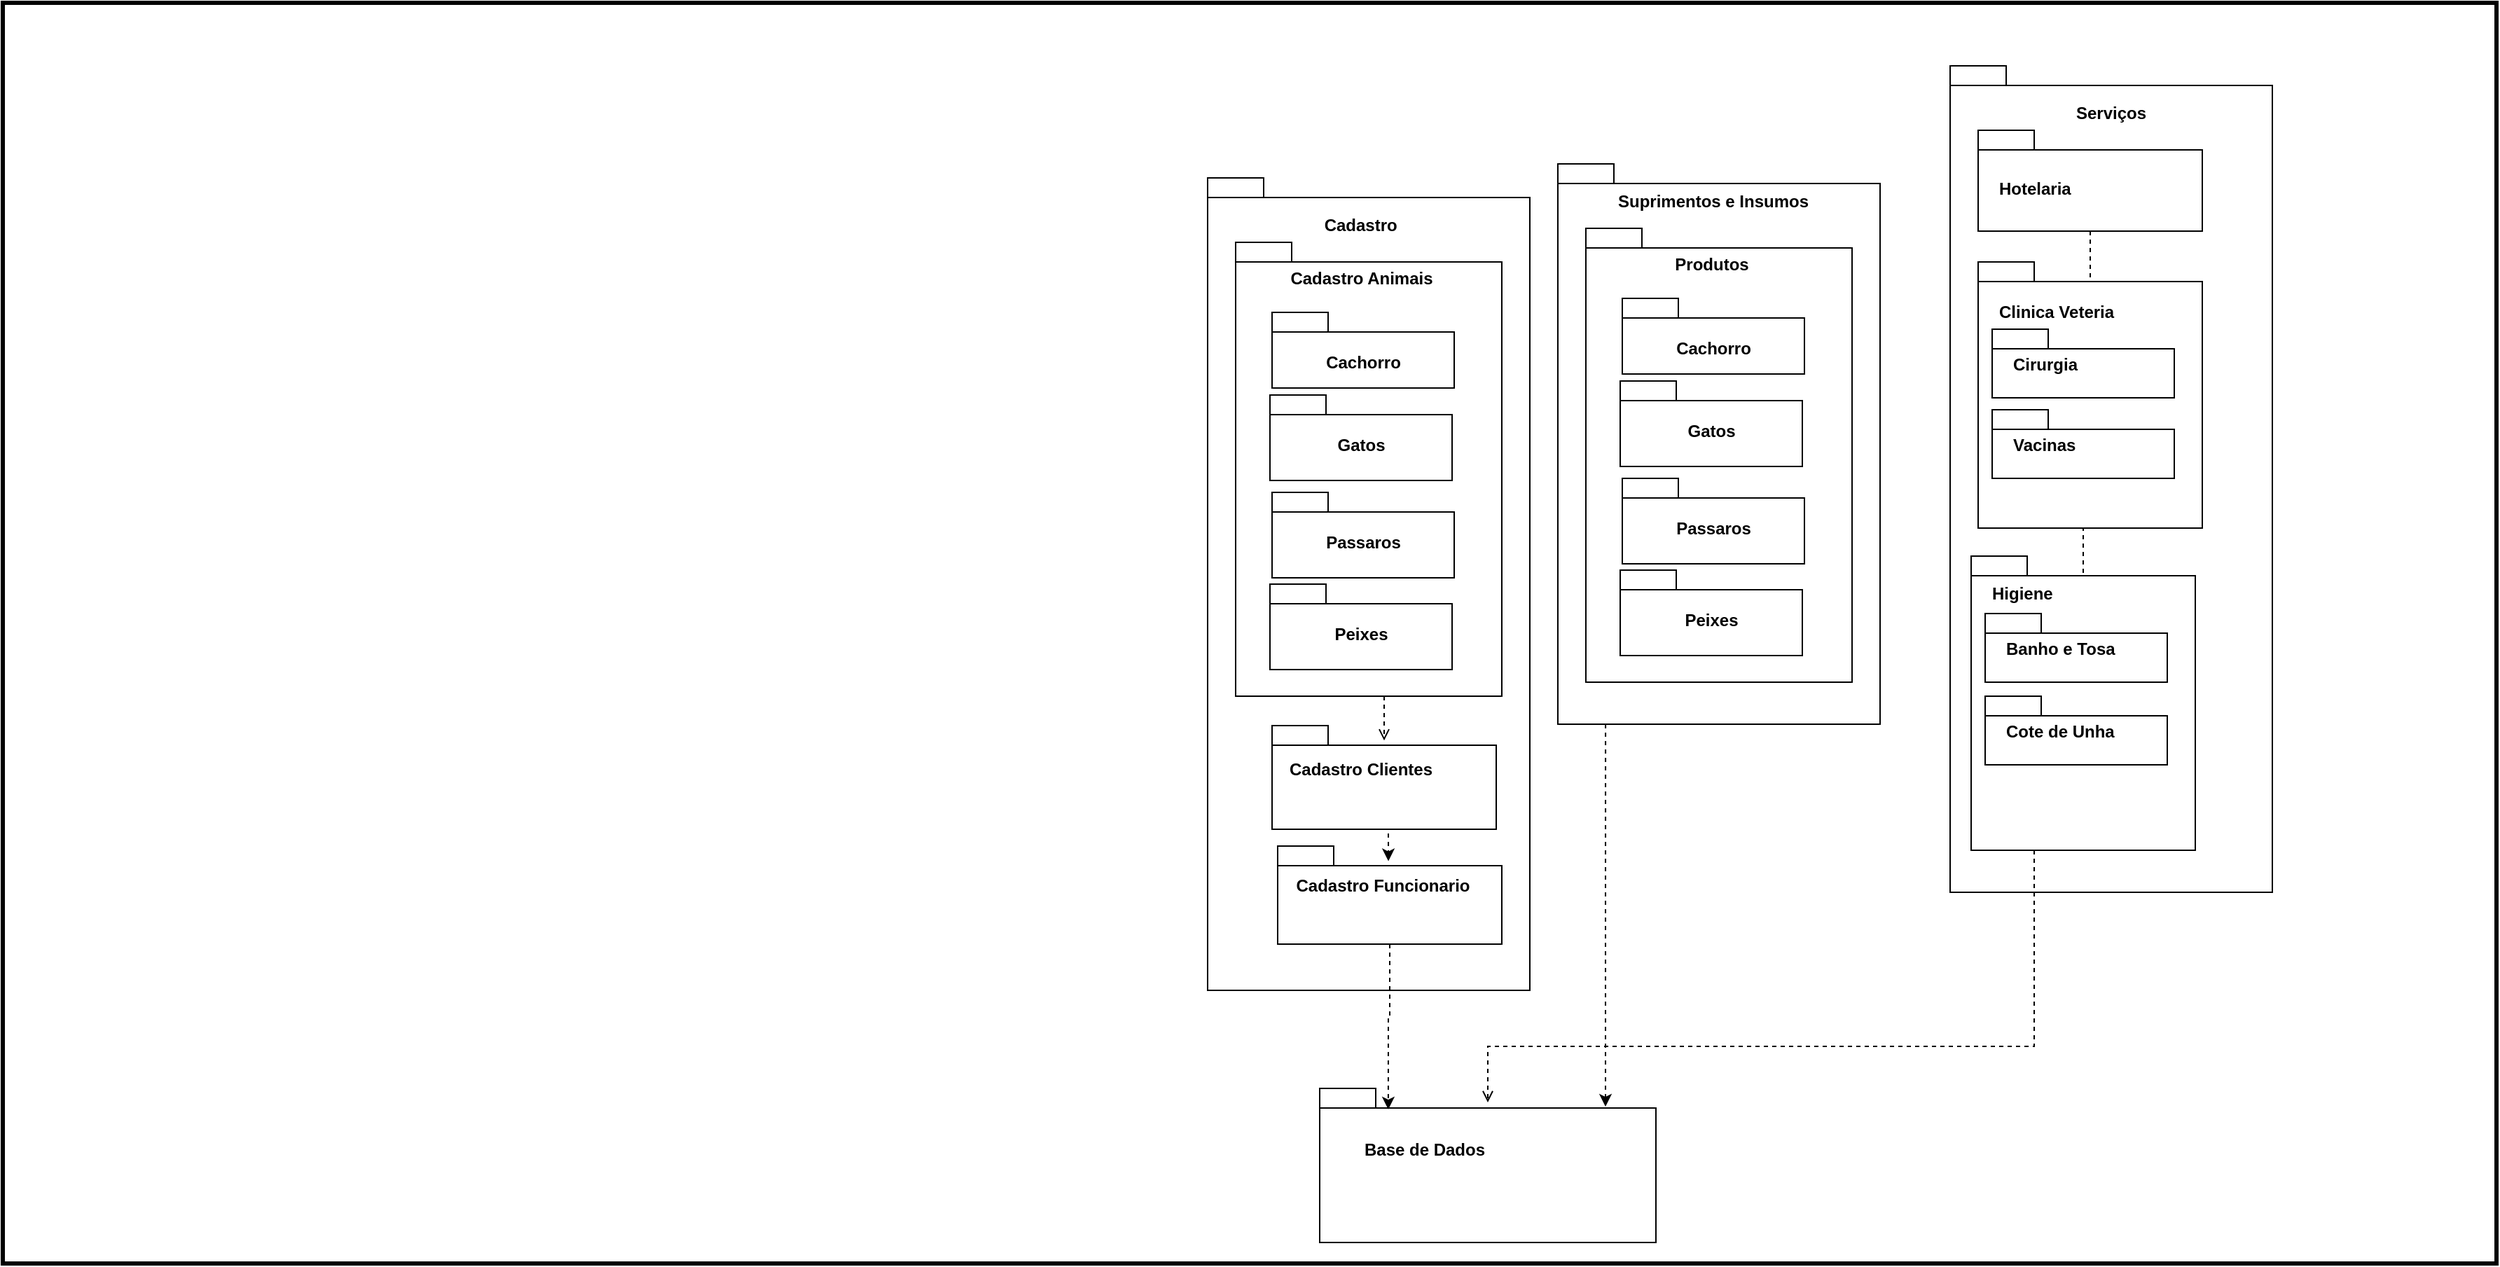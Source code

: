 <mxfile version="15.0.3" type="github">
  <diagram id="p-M0TFqTiAjjZX5P43tF" name="Page-1">
    <mxGraphModel dx="2130" dy="2352" grid="1" gridSize="10" guides="1" tooltips="1" connect="1" arrows="1" fold="1" page="1" pageScale="1" pageWidth="827" pageHeight="1169" math="0" shadow="0">
      <root>
        <mxCell id="0" />
        <mxCell id="1" parent="0" />
        <mxCell id="KR0o5djqukRBfuE_Jona-41" value="" style="rounded=0;whiteSpace=wrap;html=1;strokeWidth=3;" vertex="1" parent="1">
          <mxGeometry x="-760" y="-5" width="1780" height="900" as="geometry" />
        </mxCell>
        <mxCell id="KR0o5djqukRBfuE_Jona-1" value="" style="shape=folder;fontStyle=1;spacingTop=10;tabWidth=40;tabHeight=14;tabPosition=left;html=1;" vertex="1" parent="1">
          <mxGeometry x="100" y="120" width="230" height="580" as="geometry" />
        </mxCell>
        <mxCell id="KR0o5djqukRBfuE_Jona-2" style="edgeStyle=orthogonalEdgeStyle;rounded=0;orthogonalLoop=1;jettySize=auto;html=1;entryX=0.5;entryY=0.144;entryDx=0;entryDy=0;entryPerimeter=0;dashed=1;endArrow=open;endFill=0;" edge="1" parent="1" source="KR0o5djqukRBfuE_Jona-3" target="KR0o5djqukRBfuE_Jona-7">
          <mxGeometry relative="1" as="geometry">
            <Array as="points">
              <mxPoint x="226" y="500" />
              <mxPoint x="226" y="500" />
            </Array>
          </mxGeometry>
        </mxCell>
        <mxCell id="KR0o5djqukRBfuE_Jona-3" value="" style="shape=folder;fontStyle=1;spacingTop=10;tabWidth=40;tabHeight=14;tabPosition=left;html=1;" vertex="1" parent="1">
          <mxGeometry x="120" y="166" width="190" height="324" as="geometry" />
        </mxCell>
        <mxCell id="KR0o5djqukRBfuE_Jona-4" value="Cadastro " style="text;align=center;fontStyle=1;verticalAlign=middle;spacingLeft=3;spacingRight=3;strokeColor=none;rotatable=0;points=[[0,0.5],[1,0.5]];portConstraint=eastwest;strokeWidth=3;perimeterSpacing=4;" vertex="1" parent="1">
          <mxGeometry x="171" y="140" width="80" height="26" as="geometry" />
        </mxCell>
        <mxCell id="KR0o5djqukRBfuE_Jona-5" value="Cadastro Animais" style="text;align=center;fontStyle=1;verticalAlign=middle;spacingLeft=3;spacingRight=3;strokeColor=none;rotatable=0;points=[[0,0.5],[1,0.5]];portConstraint=eastwest;" vertex="1" parent="1">
          <mxGeometry x="160" y="178" width="100" height="26" as="geometry" />
        </mxCell>
        <mxCell id="KR0o5djqukRBfuE_Jona-44" style="edgeStyle=orthogonalEdgeStyle;rounded=0;orthogonalLoop=1;jettySize=auto;html=1;exitX=0.5;exitY=1;exitDx=0;exitDy=0;exitPerimeter=0;entryX=0.494;entryY=0.154;entryDx=0;entryDy=0;entryPerimeter=0;dashed=1;" edge="1" parent="1" source="KR0o5djqukRBfuE_Jona-7" target="KR0o5djqukRBfuE_Jona-42">
          <mxGeometry relative="1" as="geometry" />
        </mxCell>
        <mxCell id="KR0o5djqukRBfuE_Jona-7" value="" style="shape=folder;fontStyle=1;spacingTop=10;tabWidth=40;tabHeight=14;tabPosition=left;html=1;" vertex="1" parent="1">
          <mxGeometry x="146" y="511" width="160" height="74" as="geometry" />
        </mxCell>
        <mxCell id="KR0o5djqukRBfuE_Jona-8" value="Cadastro Clientes" style="text;align=center;fontStyle=1;verticalAlign=middle;spacingLeft=3;spacingRight=3;strokeColor=none;rotatable=0;points=[[0,0.5],[1,0.5]];portConstraint=eastwest;" vertex="1" parent="1">
          <mxGeometry x="159" y="528" width="101" height="27" as="geometry" />
        </mxCell>
        <mxCell id="KR0o5djqukRBfuE_Jona-16" value="" style="shape=folder;fontStyle=1;spacingTop=10;tabWidth=40;tabHeight=14;tabPosition=left;html=1;" vertex="1" parent="1">
          <mxGeometry x="180" y="770" width="240" height="110" as="geometry" />
        </mxCell>
        <mxCell id="KR0o5djqukRBfuE_Jona-17" value="Base de Dados" style="text;align=center;fontStyle=1;verticalAlign=middle;spacingLeft=3;spacingRight=3;strokeColor=none;rotatable=0;points=[[0,0.5],[1,0.5]];portConstraint=eastwest;" vertex="1" parent="1">
          <mxGeometry x="190" y="800" width="130" height="26" as="geometry" />
        </mxCell>
        <mxCell id="KR0o5djqukRBfuE_Jona-19" value="" style="shape=folder;fontStyle=1;spacingTop=10;tabWidth=40;tabHeight=14;tabPosition=left;html=1;" vertex="1" parent="1">
          <mxGeometry x="630" y="40" width="230" height="590" as="geometry" />
        </mxCell>
        <mxCell id="KR0o5djqukRBfuE_Jona-20" style="edgeStyle=orthogonalEdgeStyle;rounded=0;orthogonalLoop=1;jettySize=auto;html=1;entryX=0.5;entryY=0.178;entryDx=0;entryDy=0;entryPerimeter=0;dashed=1;endArrow=open;endFill=0;" edge="1" parent="1" source="KR0o5djqukRBfuE_Jona-21" target="KR0o5djqukRBfuE_Jona-25">
          <mxGeometry relative="1" as="geometry" />
        </mxCell>
        <mxCell id="KR0o5djqukRBfuE_Jona-21" value="" style="shape=folder;fontStyle=1;spacingTop=10;tabWidth=40;tabHeight=14;tabPosition=left;html=1;" vertex="1" parent="1">
          <mxGeometry x="650" y="86" width="160" height="72" as="geometry" />
        </mxCell>
        <mxCell id="KR0o5djqukRBfuE_Jona-22" value="Serviços" style="text;align=center;fontStyle=1;verticalAlign=middle;spacingLeft=3;spacingRight=3;strokeColor=none;rotatable=0;points=[[0,0.5],[1,0.5]];portConstraint=eastwest;" vertex="1" parent="1">
          <mxGeometry x="705" y="60" width="80" height="26" as="geometry" />
        </mxCell>
        <mxCell id="KR0o5djqukRBfuE_Jona-23" value="Hotelaria" style="text;align=left;fontStyle=1;verticalAlign=middle;spacingLeft=3;spacingRight=3;strokeColor=none;rotatable=0;points=[[0,0.5],[1,0.5]];portConstraint=eastwest;" vertex="1" parent="1">
          <mxGeometry x="660" y="114" width="80" height="26" as="geometry" />
        </mxCell>
        <mxCell id="KR0o5djqukRBfuE_Jona-25" value="" style="shape=folder;fontStyle=1;spacingTop=10;tabWidth=40;tabHeight=14;tabPosition=left;html=1;" vertex="1" parent="1">
          <mxGeometry x="645" y="390" width="160" height="210" as="geometry" />
        </mxCell>
        <mxCell id="KR0o5djqukRBfuE_Jona-26" value="Higiene&#xa;" style="text;align=left;fontStyle=1;verticalAlign=middle;spacingLeft=3;spacingRight=3;strokeColor=none;rotatable=0;points=[[0,0.5],[1,0.5]];portConstraint=eastwest;" vertex="1" parent="1">
          <mxGeometry x="655" y="410" width="100" height="26" as="geometry" />
        </mxCell>
        <mxCell id="KR0o5djqukRBfuE_Jona-27" style="edgeStyle=orthogonalEdgeStyle;rounded=0;orthogonalLoop=1;jettySize=auto;html=1;dashed=1;endArrow=open;endFill=0;" edge="1" parent="1" source="KR0o5djqukRBfuE_Jona-25">
          <mxGeometry relative="1" as="geometry">
            <mxPoint x="300" y="780" as="targetPoint" />
            <Array as="points">
              <mxPoint x="690" y="740" />
              <mxPoint x="300" y="740" />
            </Array>
            <mxPoint x="690" y="723.0" as="sourcePoint" />
          </mxGeometry>
        </mxCell>
        <mxCell id="KR0o5djqukRBfuE_Jona-46" style="edgeStyle=orthogonalEdgeStyle;rounded=0;orthogonalLoop=1;jettySize=auto;html=1;exitX=0.5;exitY=1;exitDx=0;exitDy=0;exitPerimeter=0;entryX=0.204;entryY=0.136;entryDx=0;entryDy=0;entryPerimeter=0;dashed=1;" edge="1" parent="1" source="KR0o5djqukRBfuE_Jona-42" target="KR0o5djqukRBfuE_Jona-16">
          <mxGeometry relative="1" as="geometry" />
        </mxCell>
        <mxCell id="KR0o5djqukRBfuE_Jona-42" value="" style="shape=folder;fontStyle=1;spacingTop=10;tabWidth=40;tabHeight=14;tabPosition=left;html=1;" vertex="1" parent="1">
          <mxGeometry x="150" y="597" width="160" height="70" as="geometry" />
        </mxCell>
        <mxCell id="KR0o5djqukRBfuE_Jona-43" value="Cadastro Funcionario" style="text;align=center;fontStyle=1;verticalAlign=middle;spacingLeft=3;spacingRight=3;strokeColor=none;rotatable=0;points=[[0,0.5],[1,0.5]];portConstraint=eastwest;" vertex="1" parent="1">
          <mxGeometry x="160.5" y="609.5" width="129.5" height="29.5" as="geometry" />
        </mxCell>
        <mxCell id="KR0o5djqukRBfuE_Jona-48" value="" style="shape=folder;fontStyle=1;spacingTop=10;tabWidth=40;tabHeight=14;tabPosition=left;html=1;" vertex="1" parent="1">
          <mxGeometry x="146" y="216" width="130" height="54" as="geometry" />
        </mxCell>
        <mxCell id="KR0o5djqukRBfuE_Jona-49" value="Cachorro" style="text;align=center;fontStyle=1;verticalAlign=middle;spacingLeft=3;spacingRight=3;strokeColor=none;rotatable=0;points=[[0,0.5],[1,0.5]];portConstraint=eastwest;" vertex="1" parent="1">
          <mxGeometry x="161.25" y="238" width="100" height="26" as="geometry" />
        </mxCell>
        <mxCell id="KR0o5djqukRBfuE_Jona-51" value="" style="shape=folder;fontStyle=1;spacingTop=10;tabWidth=40;tabHeight=14;tabPosition=left;html=1;" vertex="1" parent="1">
          <mxGeometry x="655" y="431" width="130" height="49" as="geometry" />
        </mxCell>
        <mxCell id="KR0o5djqukRBfuE_Jona-52" value="Banho e Tosa" style="text;align=left;fontStyle=1;verticalAlign=middle;spacingLeft=3;spacingRight=3;strokeColor=none;rotatable=0;points=[[0,0.5],[1,0.5]];portConstraint=eastwest;" vertex="1" parent="1">
          <mxGeometry x="665" y="443.25" width="100" height="24.5" as="geometry" />
        </mxCell>
        <mxCell id="KR0o5djqukRBfuE_Jona-53" value="" style="shape=folder;fontStyle=1;spacingTop=10;tabWidth=40;tabHeight=14;tabPosition=left;html=1;" vertex="1" parent="1">
          <mxGeometry x="650" y="180" width="160" height="190" as="geometry" />
        </mxCell>
        <mxCell id="KR0o5djqukRBfuE_Jona-54" value="Clinica Veteria" style="text;align=left;fontStyle=1;verticalAlign=middle;spacingLeft=3;spacingRight=3;strokeColor=none;rotatable=0;points=[[0,0.5],[1,0.5]];portConstraint=eastwest;" vertex="1" parent="1">
          <mxGeometry x="660" y="202" width="80" height="26" as="geometry" />
        </mxCell>
        <mxCell id="KR0o5djqukRBfuE_Jona-55" value="" style="shape=folder;fontStyle=1;spacingTop=10;tabWidth=40;tabHeight=14;tabPosition=left;html=1;" vertex="1" parent="1">
          <mxGeometry x="144.5" y="275" width="130" height="61" as="geometry" />
        </mxCell>
        <mxCell id="KR0o5djqukRBfuE_Jona-56" value="Gatos" style="text;align=center;fontStyle=1;verticalAlign=middle;spacingLeft=3;spacingRight=3;strokeColor=none;rotatable=0;points=[[0,0.5],[1,0.5]];portConstraint=eastwest;" vertex="1" parent="1">
          <mxGeometry x="159.75" y="297" width="100" height="26" as="geometry" />
        </mxCell>
        <mxCell id="KR0o5djqukRBfuE_Jona-57" value="" style="shape=folder;fontStyle=1;spacingTop=10;tabWidth=40;tabHeight=14;tabPosition=left;html=1;" vertex="1" parent="1">
          <mxGeometry x="146" y="344.5" width="130" height="61" as="geometry" />
        </mxCell>
        <mxCell id="KR0o5djqukRBfuE_Jona-58" value="Passaros" style="text;align=center;fontStyle=1;verticalAlign=middle;spacingLeft=3;spacingRight=3;strokeColor=none;rotatable=0;points=[[0,0.5],[1,0.5]];portConstraint=eastwest;" vertex="1" parent="1">
          <mxGeometry x="161.25" y="366.5" width="100" height="26" as="geometry" />
        </mxCell>
        <mxCell id="KR0o5djqukRBfuE_Jona-59" value="" style="shape=folder;fontStyle=1;spacingTop=10;tabWidth=40;tabHeight=14;tabPosition=left;html=1;" vertex="1" parent="1">
          <mxGeometry x="144.5" y="410" width="130" height="61" as="geometry" />
        </mxCell>
        <mxCell id="KR0o5djqukRBfuE_Jona-60" value="Peixes" style="text;align=center;fontStyle=1;verticalAlign=middle;spacingLeft=3;spacingRight=3;strokeColor=none;rotatable=0;points=[[0,0.5],[1,0.5]];portConstraint=eastwest;" vertex="1" parent="1">
          <mxGeometry x="159.75" y="432" width="100" height="26" as="geometry" />
        </mxCell>
        <mxCell id="KR0o5djqukRBfuE_Jona-85" style="edgeStyle=orthogonalEdgeStyle;rounded=0;orthogonalLoop=1;jettySize=auto;html=1;exitX=0.148;exitY=1;exitDx=0;exitDy=0;exitPerimeter=0;dashed=1;" edge="1" parent="1" source="KR0o5djqukRBfuE_Jona-63">
          <mxGeometry relative="1" as="geometry">
            <mxPoint x="384" y="783" as="targetPoint" />
          </mxGeometry>
        </mxCell>
        <mxCell id="KR0o5djqukRBfuE_Jona-63" value="" style="shape=folder;fontStyle=1;spacingTop=10;tabWidth=40;tabHeight=14;tabPosition=left;html=1;" vertex="1" parent="1">
          <mxGeometry x="350" y="110" width="230" height="400" as="geometry" />
        </mxCell>
        <mxCell id="KR0o5djqukRBfuE_Jona-65" value="" style="shape=folder;fontStyle=1;spacingTop=10;tabWidth=40;tabHeight=14;tabPosition=left;html=1;" vertex="1" parent="1">
          <mxGeometry x="370" y="156" width="190" height="324" as="geometry" />
        </mxCell>
        <mxCell id="KR0o5djqukRBfuE_Jona-66" value="Suprimentos e Insumos&#xa;" style="text;align=center;fontStyle=1;verticalAlign=middle;spacingLeft=3;spacingRight=3;strokeColor=none;rotatable=0;points=[[0,0.5],[1,0.5]];portConstraint=eastwest;strokeWidth=3;perimeterSpacing=4;" vertex="1" parent="1">
          <mxGeometry x="421" y="130" width="80" height="26" as="geometry" />
        </mxCell>
        <mxCell id="KR0o5djqukRBfuE_Jona-67" value="Produtos" style="text;align=center;fontStyle=1;verticalAlign=middle;spacingLeft=3;spacingRight=3;strokeColor=none;rotatable=0;points=[[0,0.5],[1,0.5]];portConstraint=eastwest;" vertex="1" parent="1">
          <mxGeometry x="410" y="168" width="100" height="26" as="geometry" />
        </mxCell>
        <mxCell id="KR0o5djqukRBfuE_Jona-73" value="" style="shape=folder;fontStyle=1;spacingTop=10;tabWidth=40;tabHeight=14;tabPosition=left;html=1;" vertex="1" parent="1">
          <mxGeometry x="396" y="206" width="130" height="54" as="geometry" />
        </mxCell>
        <mxCell id="KR0o5djqukRBfuE_Jona-74" value="Cachorro" style="text;align=center;fontStyle=1;verticalAlign=middle;spacingLeft=3;spacingRight=3;strokeColor=none;rotatable=0;points=[[0,0.5],[1,0.5]];portConstraint=eastwest;" vertex="1" parent="1">
          <mxGeometry x="411.25" y="228" width="100" height="26" as="geometry" />
        </mxCell>
        <mxCell id="KR0o5djqukRBfuE_Jona-75" value="" style="shape=folder;fontStyle=1;spacingTop=10;tabWidth=40;tabHeight=14;tabPosition=left;html=1;" vertex="1" parent="1">
          <mxGeometry x="394.5" y="265" width="130" height="61" as="geometry" />
        </mxCell>
        <mxCell id="KR0o5djqukRBfuE_Jona-76" value="Gatos" style="text;align=center;fontStyle=1;verticalAlign=middle;spacingLeft=3;spacingRight=3;strokeColor=none;rotatable=0;points=[[0,0.5],[1,0.5]];portConstraint=eastwest;" vertex="1" parent="1">
          <mxGeometry x="409.75" y="287" width="100" height="26" as="geometry" />
        </mxCell>
        <mxCell id="KR0o5djqukRBfuE_Jona-77" value="" style="shape=folder;fontStyle=1;spacingTop=10;tabWidth=40;tabHeight=14;tabPosition=left;html=1;" vertex="1" parent="1">
          <mxGeometry x="396" y="334.5" width="130" height="61" as="geometry" />
        </mxCell>
        <mxCell id="KR0o5djqukRBfuE_Jona-78" value="Passaros" style="text;align=center;fontStyle=1;verticalAlign=middle;spacingLeft=3;spacingRight=3;strokeColor=none;rotatable=0;points=[[0,0.5],[1,0.5]];portConstraint=eastwest;" vertex="1" parent="1">
          <mxGeometry x="411.25" y="356.5" width="100" height="26" as="geometry" />
        </mxCell>
        <mxCell id="KR0o5djqukRBfuE_Jona-79" value="" style="shape=folder;fontStyle=1;spacingTop=10;tabWidth=40;tabHeight=14;tabPosition=left;html=1;" vertex="1" parent="1">
          <mxGeometry x="394.5" y="400" width="130" height="61" as="geometry" />
        </mxCell>
        <mxCell id="KR0o5djqukRBfuE_Jona-80" value="Peixes" style="text;align=center;fontStyle=1;verticalAlign=middle;spacingLeft=3;spacingRight=3;strokeColor=none;rotatable=0;points=[[0,0.5],[1,0.5]];portConstraint=eastwest;" vertex="1" parent="1">
          <mxGeometry x="409.75" y="422" width="100" height="26" as="geometry" />
        </mxCell>
        <mxCell id="KR0o5djqukRBfuE_Jona-81" value="" style="shape=folder;fontStyle=1;spacingTop=10;tabWidth=40;tabHeight=14;tabPosition=left;html=1;" vertex="1" parent="1">
          <mxGeometry x="660" y="228" width="130" height="49" as="geometry" />
        </mxCell>
        <mxCell id="KR0o5djqukRBfuE_Jona-82" value="Cirurgia" style="text;align=left;fontStyle=1;verticalAlign=middle;spacingLeft=3;spacingRight=3;strokeColor=none;rotatable=0;points=[[0,0.5],[1,0.5]];portConstraint=eastwest;" vertex="1" parent="1">
          <mxGeometry x="670" y="240.25" width="100" height="24.5" as="geometry" />
        </mxCell>
        <mxCell id="KR0o5djqukRBfuE_Jona-83" value="" style="shape=folder;fontStyle=1;spacingTop=10;tabWidth=40;tabHeight=14;tabPosition=left;html=1;" vertex="1" parent="1">
          <mxGeometry x="660" y="285.5" width="130" height="49" as="geometry" />
        </mxCell>
        <mxCell id="KR0o5djqukRBfuE_Jona-84" value="Vacinas" style="text;align=left;fontStyle=1;verticalAlign=middle;spacingLeft=3;spacingRight=3;strokeColor=none;rotatable=0;points=[[0,0.5],[1,0.5]];portConstraint=eastwest;" vertex="1" parent="1">
          <mxGeometry x="670" y="297.75" width="100" height="24.5" as="geometry" />
        </mxCell>
        <mxCell id="KR0o5djqukRBfuE_Jona-86" value="" style="shape=folder;fontStyle=1;spacingTop=10;tabWidth=40;tabHeight=14;tabPosition=left;html=1;" vertex="1" parent="1">
          <mxGeometry x="655" y="490" width="130" height="49" as="geometry" />
        </mxCell>
        <mxCell id="KR0o5djqukRBfuE_Jona-87" value="Cote de Unha" style="text;align=left;fontStyle=1;verticalAlign=middle;spacingLeft=3;spacingRight=3;strokeColor=none;rotatable=0;points=[[0,0.5],[1,0.5]];portConstraint=eastwest;" vertex="1" parent="1">
          <mxGeometry x="665" y="502.25" width="100" height="24.5" as="geometry" />
        </mxCell>
      </root>
    </mxGraphModel>
  </diagram>
</mxfile>
